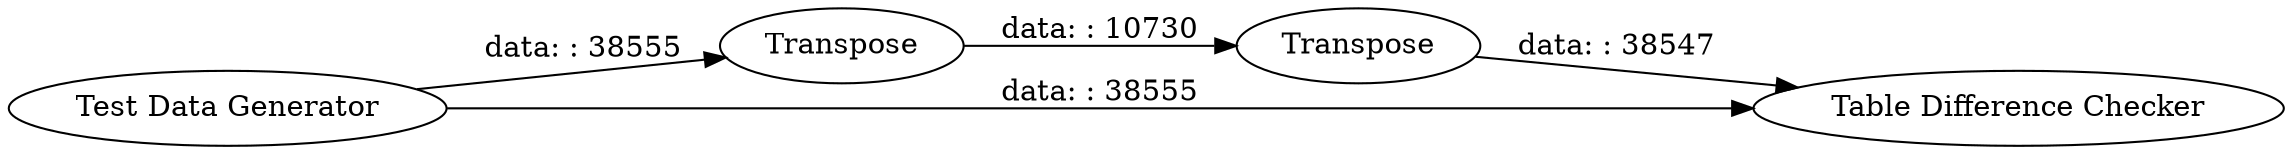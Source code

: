 digraph {
	"1389462289437393108_2" [label=Transpose]
	"1389462289437393108_1" [label=Transpose]
	"1389462289437393108_1560" [label="Table Difference Checker"]
	"1389462289437393108_1558" [label="Test Data Generator"]
	"1389462289437393108_1558" -> "1389462289437393108_1560" [label="data: : 38555"]
	"1389462289437393108_1" -> "1389462289437393108_2" [label="data: : 10730"]
	"1389462289437393108_2" -> "1389462289437393108_1560" [label="data: : 38547"]
	"1389462289437393108_1558" -> "1389462289437393108_1" [label="data: : 38555"]
	rankdir=LR
}
